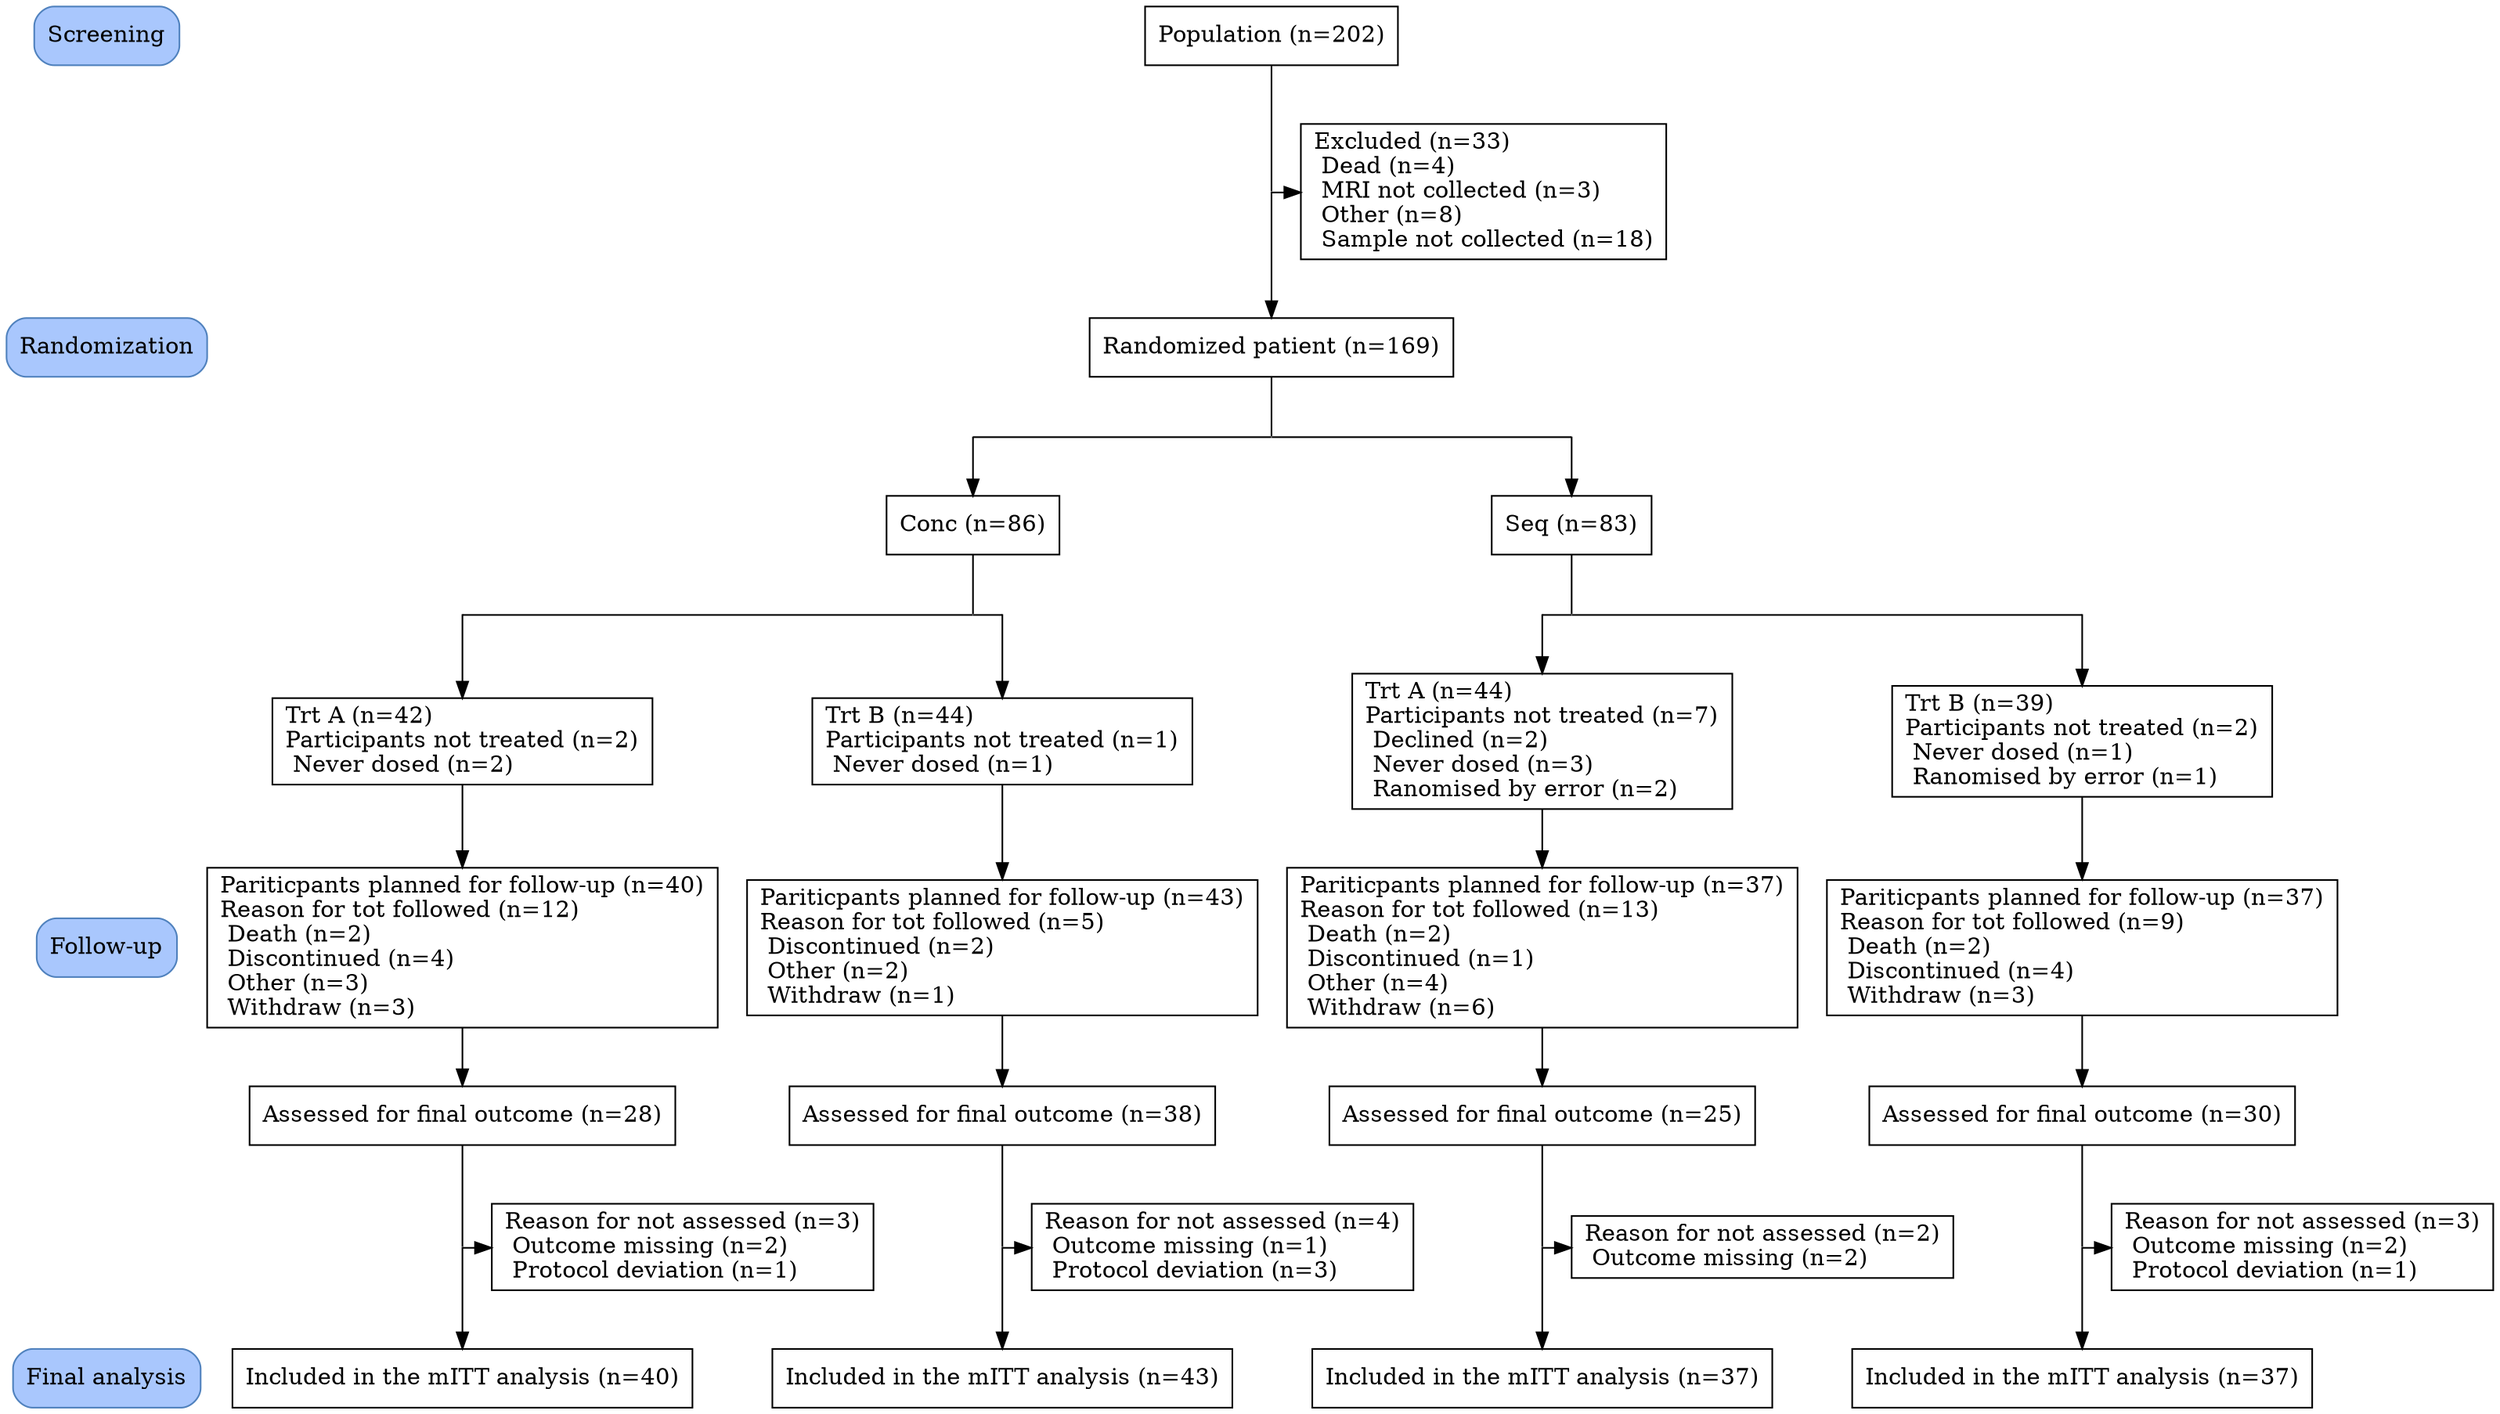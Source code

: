 digraph consort_diagram {
  graph [layout = dot, splines=ortho]

node [shape = rectangle, style = "rounded,filled", fillcolor = "#A9C7FD" color = "#4F81BD"]
label26 [label = "Screening"]
label27 [label = "Randomization"]
label28 [label = "Follow-up"]
label29 [label = "Final analysis"]


edge[style=invis];
label26 -> label27 -> label28 -> label29;


# node definitions with substituted label text
  node [shape = rectangle, fillcolor = Biege, style="", fillcolor = "", color = ""]

node1 [label = "Population (n=202)" group=A1]
node2 [label = "Excluded (n=33)\l Dead (n=4)\l MRI not collected (n=3)\l Other (n=8)\l Sample not collected (n=18)\l"]
node3 [label = "Randomized patient (n=169)" group=A1]
node4 [label = "Conc (n=86)" group=B1]
node5 [label = "Seq (n=83)" group=B2]
node6 [label = "Trt A (n=42)\lParticipants not treated (n=2)\l Never dosed (n=2)\l" group=C1]
node7 [label = "Trt B (n=44)\lParticipants not treated (n=1)\l Never dosed (n=1)\l" group=C2]
node8 [label = "Trt A (n=44)\lParticipants not treated (n=7)\l Declined (n=2)\l Never dosed (n=3)\l Ranomised by error (n=2)\l" group=C3]
node9 [label = "Trt B (n=39)\lParticipants not treated (n=2)\l Never dosed (n=1)\l Ranomised by error (n=1)\l" group=C4]
node10 [label = "Pariticpants planned for follow-up (n=40)\lReason for tot followed (n=12)\l Death (n=2)\l Discontinued (n=4)\l Other (n=3)\l Withdraw (n=3)\l" group=C1]
node11 [label = "Pariticpants planned for follow-up (n=43)\lReason for tot followed (n=5)\l Discontinued (n=2)\l Other (n=2)\l Withdraw (n=1)\l" group=C2]
node12 [label = "Pariticpants planned for follow-up (n=37)\lReason for tot followed (n=13)\l Death (n=2)\l Discontinued (n=1)\l Other (n=4)\l Withdraw (n=6)\l" group=C3]
node13 [label = "Pariticpants planned for follow-up (n=37)\lReason for tot followed (n=9)\l Death (n=2)\l Discontinued (n=4)\l Withdraw (n=3)\l" group=C4]
node14 [label = "Assessed for final outcome (n=28)" group=C1]
node15 [label = "Assessed for final outcome (n=38)" group=C2]
node16 [label = "Assessed for final outcome (n=25)" group=C3]
node17 [label = "Assessed for final outcome (n=30)" group=C4]
node18 [label = "Reason for not assessed (n=3)\l Outcome missing (n=2)\l Protocol deviation (n=1)\l"]
node19 [label = "Reason for not assessed (n=4)\l Outcome missing (n=1)\l Protocol deviation (n=3)\l"]
node20 [label = "Reason for not assessed (n=2)\l Outcome missing (n=2)\l"]
node21 [label = "Reason for not assessed (n=3)\l Outcome missing (n=2)\l Protocol deviation (n=1)\l"]
node22 [label = "Included in the mITT analysis (n=40)" group=C1]
node23 [label = "Included in the mITT analysis (n=43)" group=C2]
node24 [label = "Included in the mITT analysis (n=37)" group=C3]
node25 [label = "Included in the mITT analysis (n=37)" group=C4]


## Invisible point node for joints

node [shape = point, width = 0, style=invis]

P1 [group=A1]
P2 [group=B1]
P3 [group=A1]
P4 [group=B2]
P5 [group=C1]
P6 [group=B1]
P7 [group=C2]
P8 [group=C3]
P9 [group=B2]
P10 [group=C4]
P11 [group=C1]
P12 [group=C2]
P13 [group=C3]
P14 [group=C4]

subgraph {
  rank = same; rankdir = LR; label26;  node1;
  }
subgraph {
  rank = same; rankdir = LR; P1; node2;
  }
subgraph {
  rank = same; rankdir = LR; P2; P3; P4;
  }
subgraph {
  rank = same; rankdir = LR; node4; node5;
  }
subgraph {
  rank = same; rankdir = LR; P5; P6; P7; P8; P9; P10;
  }
subgraph {
  rank = same; rankdir = LR; node6; node7; node8; node9;
  }
subgraph {
  rank = same; rankdir = LR; label28;  node10; node11; node12; node13;
  }
subgraph {
  rank = same; rankdir = LR; node14; node15; node16; node17;
  }
subgraph {
  rank = same; rankdir = LR; P11; node18;
  }
subgraph {
  rank = same; rankdir = LR; label29;  node22; node23; node24; node25;
  }
subgraph {
  rank = same; rankdir = LR; node18; node19; node20; node21;
  }
subgraph {
  rank = same; rankdir = LR; P12; node19;
  }
subgraph {
  rank = same; rankdir = LR; P13; node20;
  }
subgraph {
  rank = same; rankdir = LR; P14; node21;
  }
subgraph {
  rank = same; rankdir = LR; label27; node3;
  }

edge[style=""];

node1 -> P1 [arrowhead = none];
P1 -> node2;
P1 -> node3;
node3 -> P3 [arrowhead = none];
P2 -> node4;
P4 -> node5;
P2 -> P3 -> P4 [arrowhead = none];
node4 -> P6 [arrowhead = none];
P5 -> node6;
P7 -> node7;
P5 -> P6 -> P7 [arrowhead = none];
node5 -> P9 [arrowhead = none];
P8 -> node8;
P10 -> node9;
P8 -> P9 -> P10 [arrowhead = none];
P7 -> P8 [style=invis];
node6 -> node10;
node7 -> node11;
node8 -> node12;
node9 -> node13;
node10 -> node14;
node11 -> node15;
node12 -> node16;
node13 -> node17;
node14 -> P11 [arrowhead = none];
P11 -> node18;
P11 -> node22;
node15 -> P12 [arrowhead = none];
P12 -> node19;
P12 -> node23;
node16 -> P13 [arrowhead = none];
P13 -> node20;
P13 -> node24;
node17 -> P14 [arrowhead = none];
P14 -> node21;
P14 -> node25;


}
